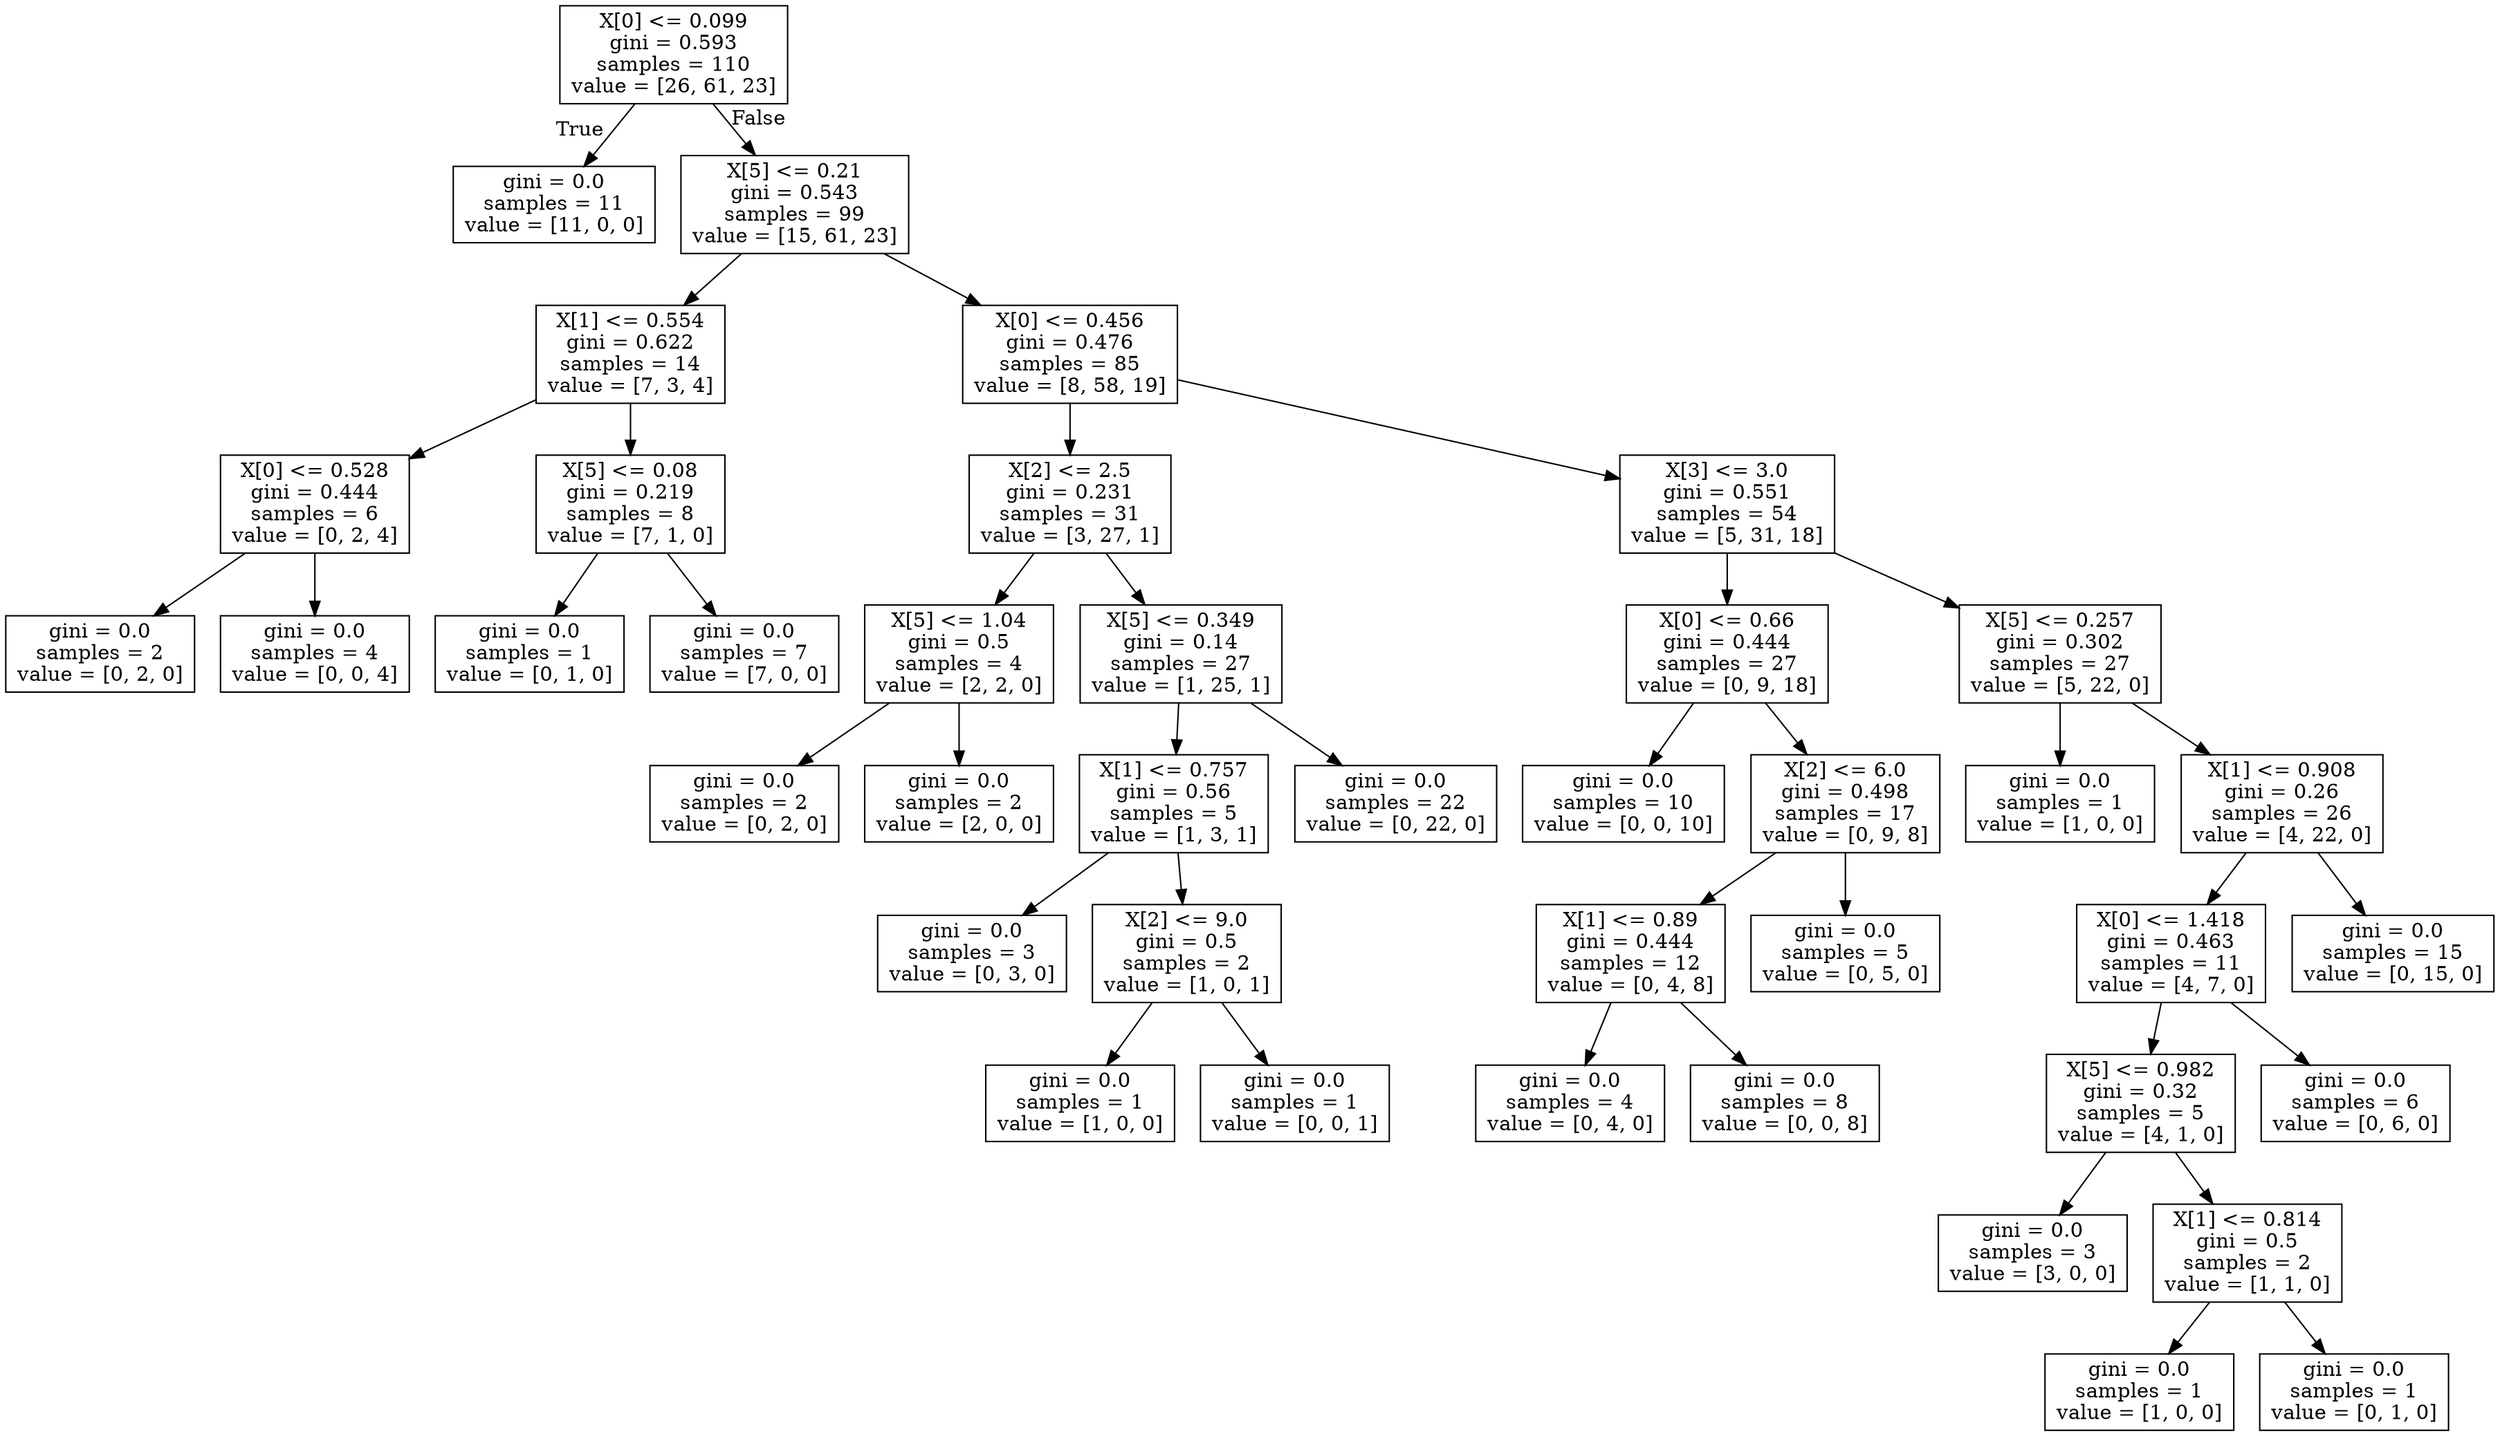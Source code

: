 digraph Tree {
node [shape=box] ;
0 [label="X[0] <= 0.099\ngini = 0.593\nsamples = 110\nvalue = [26, 61, 23]"] ;
1 [label="gini = 0.0\nsamples = 11\nvalue = [11, 0, 0]"] ;
0 -> 1 [labeldistance=2.5, labelangle=45, headlabel="True"] ;
2 [label="X[5] <= 0.21\ngini = 0.543\nsamples = 99\nvalue = [15, 61, 23]"] ;
0 -> 2 [labeldistance=2.5, labelangle=-45, headlabel="False"] ;
3 [label="X[1] <= 0.554\ngini = 0.622\nsamples = 14\nvalue = [7, 3, 4]"] ;
2 -> 3 ;
4 [label="X[0] <= 0.528\ngini = 0.444\nsamples = 6\nvalue = [0, 2, 4]"] ;
3 -> 4 ;
5 [label="gini = 0.0\nsamples = 2\nvalue = [0, 2, 0]"] ;
4 -> 5 ;
6 [label="gini = 0.0\nsamples = 4\nvalue = [0, 0, 4]"] ;
4 -> 6 ;
7 [label="X[5] <= 0.08\ngini = 0.219\nsamples = 8\nvalue = [7, 1, 0]"] ;
3 -> 7 ;
8 [label="gini = 0.0\nsamples = 1\nvalue = [0, 1, 0]"] ;
7 -> 8 ;
9 [label="gini = 0.0\nsamples = 7\nvalue = [7, 0, 0]"] ;
7 -> 9 ;
10 [label="X[0] <= 0.456\ngini = 0.476\nsamples = 85\nvalue = [8, 58, 19]"] ;
2 -> 10 ;
11 [label="X[2] <= 2.5\ngini = 0.231\nsamples = 31\nvalue = [3, 27, 1]"] ;
10 -> 11 ;
12 [label="X[5] <= 1.04\ngini = 0.5\nsamples = 4\nvalue = [2, 2, 0]"] ;
11 -> 12 ;
13 [label="gini = 0.0\nsamples = 2\nvalue = [0, 2, 0]"] ;
12 -> 13 ;
14 [label="gini = 0.0\nsamples = 2\nvalue = [2, 0, 0]"] ;
12 -> 14 ;
15 [label="X[5] <= 0.349\ngini = 0.14\nsamples = 27\nvalue = [1, 25, 1]"] ;
11 -> 15 ;
16 [label="X[1] <= 0.757\ngini = 0.56\nsamples = 5\nvalue = [1, 3, 1]"] ;
15 -> 16 ;
17 [label="gini = 0.0\nsamples = 3\nvalue = [0, 3, 0]"] ;
16 -> 17 ;
18 [label="X[2] <= 9.0\ngini = 0.5\nsamples = 2\nvalue = [1, 0, 1]"] ;
16 -> 18 ;
19 [label="gini = 0.0\nsamples = 1\nvalue = [1, 0, 0]"] ;
18 -> 19 ;
20 [label="gini = 0.0\nsamples = 1\nvalue = [0, 0, 1]"] ;
18 -> 20 ;
21 [label="gini = 0.0\nsamples = 22\nvalue = [0, 22, 0]"] ;
15 -> 21 ;
22 [label="X[3] <= 3.0\ngini = 0.551\nsamples = 54\nvalue = [5, 31, 18]"] ;
10 -> 22 ;
23 [label="X[0] <= 0.66\ngini = 0.444\nsamples = 27\nvalue = [0, 9, 18]"] ;
22 -> 23 ;
24 [label="gini = 0.0\nsamples = 10\nvalue = [0, 0, 10]"] ;
23 -> 24 ;
25 [label="X[2] <= 6.0\ngini = 0.498\nsamples = 17\nvalue = [0, 9, 8]"] ;
23 -> 25 ;
26 [label="X[1] <= 0.89\ngini = 0.444\nsamples = 12\nvalue = [0, 4, 8]"] ;
25 -> 26 ;
27 [label="gini = 0.0\nsamples = 4\nvalue = [0, 4, 0]"] ;
26 -> 27 ;
28 [label="gini = 0.0\nsamples = 8\nvalue = [0, 0, 8]"] ;
26 -> 28 ;
29 [label="gini = 0.0\nsamples = 5\nvalue = [0, 5, 0]"] ;
25 -> 29 ;
30 [label="X[5] <= 0.257\ngini = 0.302\nsamples = 27\nvalue = [5, 22, 0]"] ;
22 -> 30 ;
31 [label="gini = 0.0\nsamples = 1\nvalue = [1, 0, 0]"] ;
30 -> 31 ;
32 [label="X[1] <= 0.908\ngini = 0.26\nsamples = 26\nvalue = [4, 22, 0]"] ;
30 -> 32 ;
33 [label="X[0] <= 1.418\ngini = 0.463\nsamples = 11\nvalue = [4, 7, 0]"] ;
32 -> 33 ;
34 [label="X[5] <= 0.982\ngini = 0.32\nsamples = 5\nvalue = [4, 1, 0]"] ;
33 -> 34 ;
35 [label="gini = 0.0\nsamples = 3\nvalue = [3, 0, 0]"] ;
34 -> 35 ;
36 [label="X[1] <= 0.814\ngini = 0.5\nsamples = 2\nvalue = [1, 1, 0]"] ;
34 -> 36 ;
37 [label="gini = 0.0\nsamples = 1\nvalue = [1, 0, 0]"] ;
36 -> 37 ;
38 [label="gini = 0.0\nsamples = 1\nvalue = [0, 1, 0]"] ;
36 -> 38 ;
39 [label="gini = 0.0\nsamples = 6\nvalue = [0, 6, 0]"] ;
33 -> 39 ;
40 [label="gini = 0.0\nsamples = 15\nvalue = [0, 15, 0]"] ;
32 -> 40 ;
}